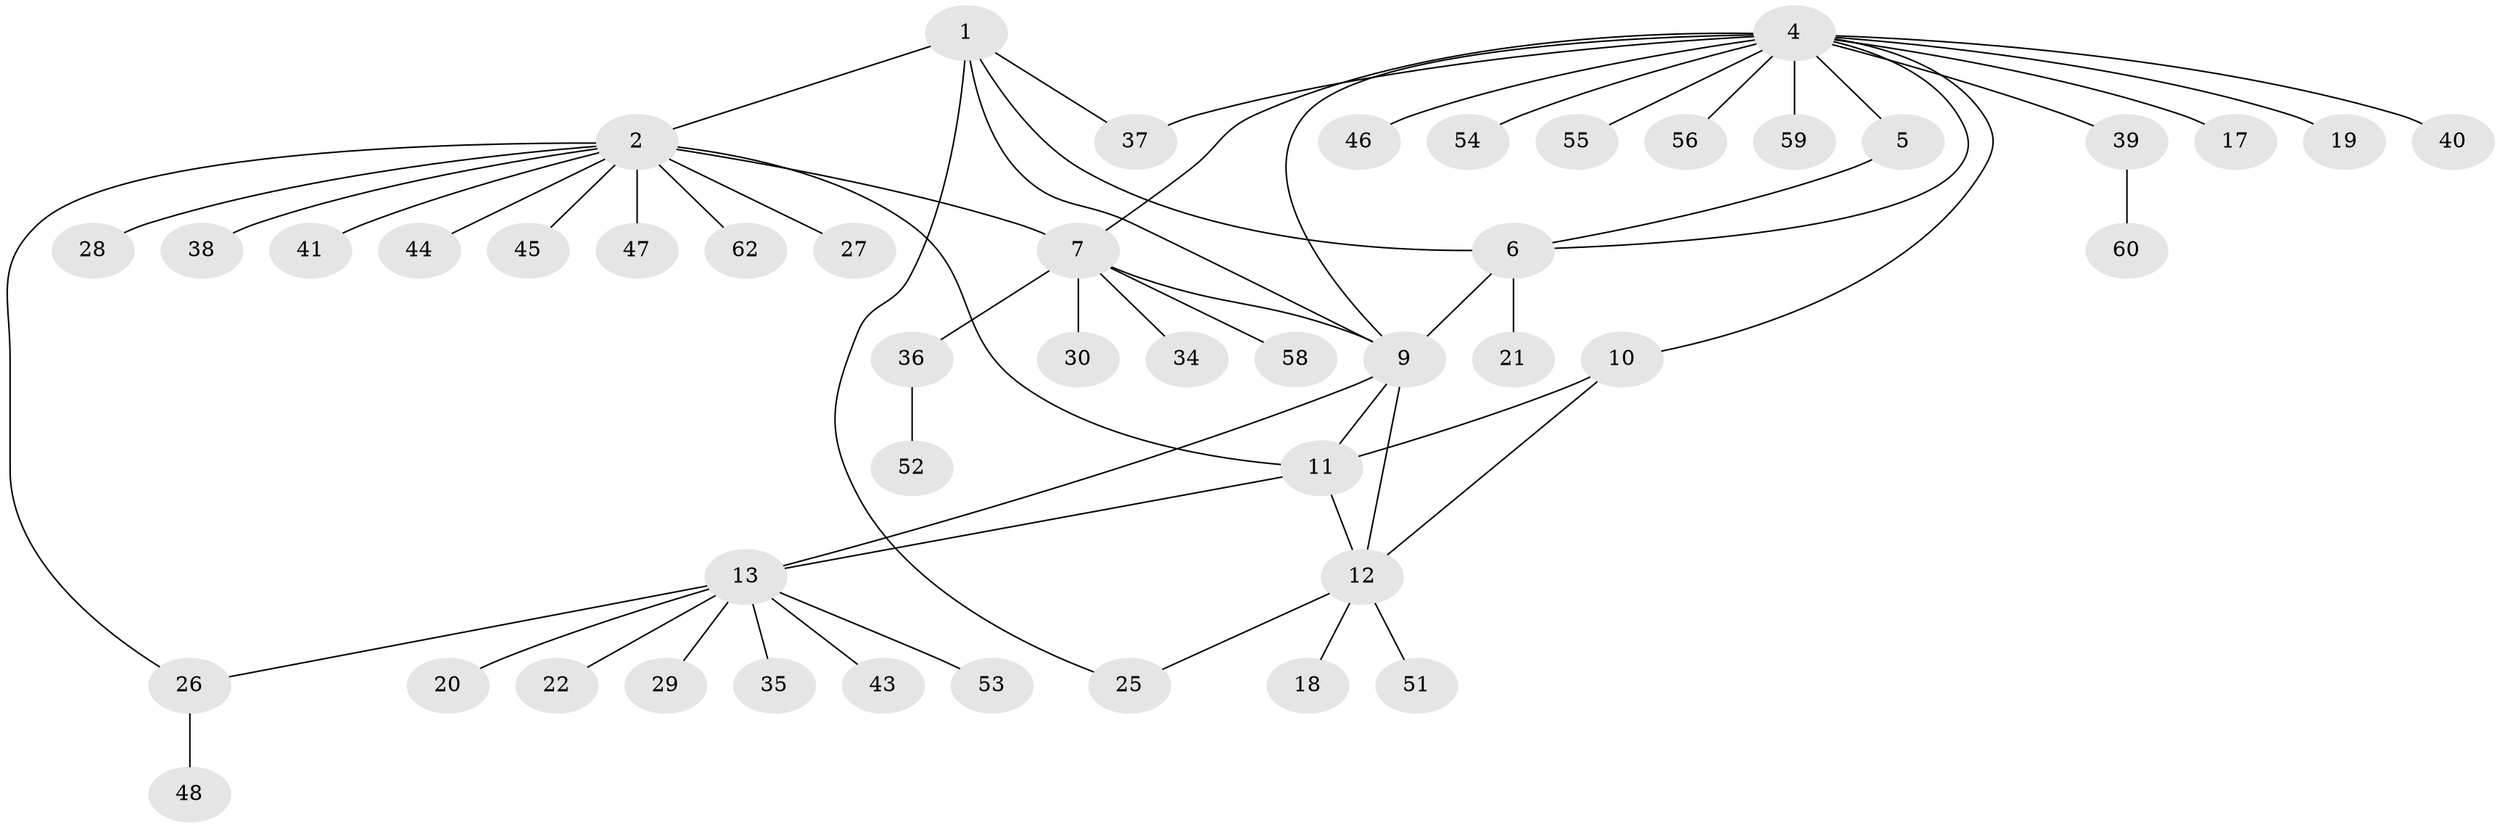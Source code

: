 // Generated by graph-tools (version 1.1) at 2025/52/02/27/25 19:52:18]
// undirected, 47 vertices, 59 edges
graph export_dot {
graph [start="1"]
  node [color=gray90,style=filled];
  1 [super="+3"];
  2 [super="+23"];
  4 [super="+8"];
  5 [super="+33"];
  6;
  7 [super="+16"];
  9 [super="+14"];
  10;
  11 [super="+50"];
  12 [super="+32"];
  13 [super="+15"];
  17;
  18 [super="+24"];
  19;
  20;
  21 [super="+49"];
  22 [super="+57"];
  25;
  26 [super="+31"];
  27;
  28 [super="+42"];
  29;
  30;
  34;
  35;
  36;
  37;
  38;
  39 [super="+61"];
  40;
  41;
  43;
  44;
  45;
  46;
  47;
  48;
  51;
  52;
  53;
  54;
  55;
  56;
  58;
  59;
  60;
  62;
  1 -- 2 [weight=2];
  1 -- 6;
  1 -- 25;
  1 -- 37;
  1 -- 9;
  2 -- 7;
  2 -- 11;
  2 -- 26;
  2 -- 27;
  2 -- 28;
  2 -- 38;
  2 -- 41;
  2 -- 44;
  2 -- 45;
  2 -- 47;
  2 -- 62;
  4 -- 5;
  4 -- 6;
  4 -- 10;
  4 -- 19;
  4 -- 39;
  4 -- 54;
  4 -- 55;
  4 -- 56;
  4 -- 59;
  4 -- 17;
  4 -- 37;
  4 -- 7;
  4 -- 40;
  4 -- 9;
  4 -- 46;
  5 -- 6;
  6 -- 21;
  6 -- 9;
  7 -- 9;
  7 -- 36;
  7 -- 58;
  7 -- 34;
  7 -- 30;
  9 -- 12;
  9 -- 13 [weight=2];
  9 -- 11;
  10 -- 11;
  10 -- 12;
  11 -- 12;
  11 -- 13;
  12 -- 18;
  12 -- 25;
  12 -- 51;
  13 -- 20;
  13 -- 35;
  13 -- 43;
  13 -- 53;
  13 -- 22;
  13 -- 26;
  13 -- 29;
  26 -- 48;
  36 -- 52;
  39 -- 60;
}

